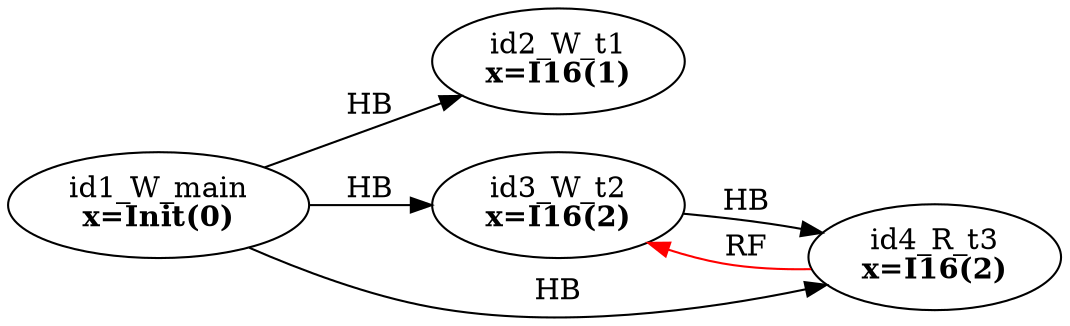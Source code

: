 digraph memory_model {
rankdir=LR;
splines=true; esep=0.5;
id1_W_main -> id2_W_t1 [label = "HB", color="black"];
id1_W_main -> id3_W_t2 [label = "HB", color="black"];
id1_W_main -> id4_R_t3 [label = "HB", color="black"];
id3_W_t2 -> id4_R_t3 [label = "HB", color="black"];
id4_R_t3 -> id3_W_t2 [label = "RF", color="red"];
id1_W_main [label=<id1_W_main<br/><B>x=Init(0)</B>>, pos="5.0,2!"]
id2_W_t1 [label=<id2_W_t1<br/><B>x=I16(1)</B>>, pos="0,0!"]
id3_W_t2 [label=<id3_W_t2<br/><B>x=I16(2)</B>>, pos="5,0!"]
id4_R_t3 [label=<id4_R_t3<br/><B>x=I16(2)</B>>, pos="10,0!"]
}